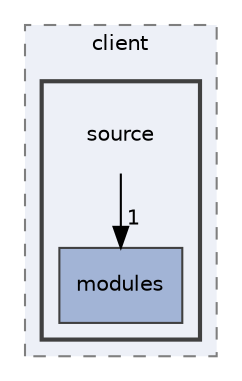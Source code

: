 digraph "/home/student/Документы/kosov/client/source"
{
 // LATEX_PDF_SIZE
  edge [fontname="Helvetica",fontsize="10",labelfontname="Helvetica",labelfontsize="10"];
  node [fontname="Helvetica",fontsize="10",shape=record];
  compound=true
  subgraph clusterdir_1f1cb5cfa9a6b503d4b908dc95dcdc51 {
    graph [ bgcolor="#edf0f7", pencolor="grey50", style="filled,dashed,", label="client", fontname="Helvetica", fontsize="10", URL="dir_1f1cb5cfa9a6b503d4b908dc95dcdc51.html"]
  subgraph clusterdir_725f5f5303c9bb1b08a5bd2b0225fb6e {
    graph [ bgcolor="#edf0f7", pencolor="grey25", style="filled,bold,", label="", fontname="Helvetica", fontsize="10", URL="dir_725f5f5303c9bb1b08a5bd2b0225fb6e.html"]
    dir_725f5f5303c9bb1b08a5bd2b0225fb6e [shape=plaintext, label="source"];
  dir_8bfa18a0eab49cd97719b636640899a3 [shape=box, label="modules", style="filled,", fillcolor="#a2b4d6", color="grey25", URL="dir_8bfa18a0eab49cd97719b636640899a3.html"];
  }
  }
  dir_725f5f5303c9bb1b08a5bd2b0225fb6e->dir_8bfa18a0eab49cd97719b636640899a3 [headlabel="1", labeldistance=1.5 headhref="dir_000004_000003.html"];
}
